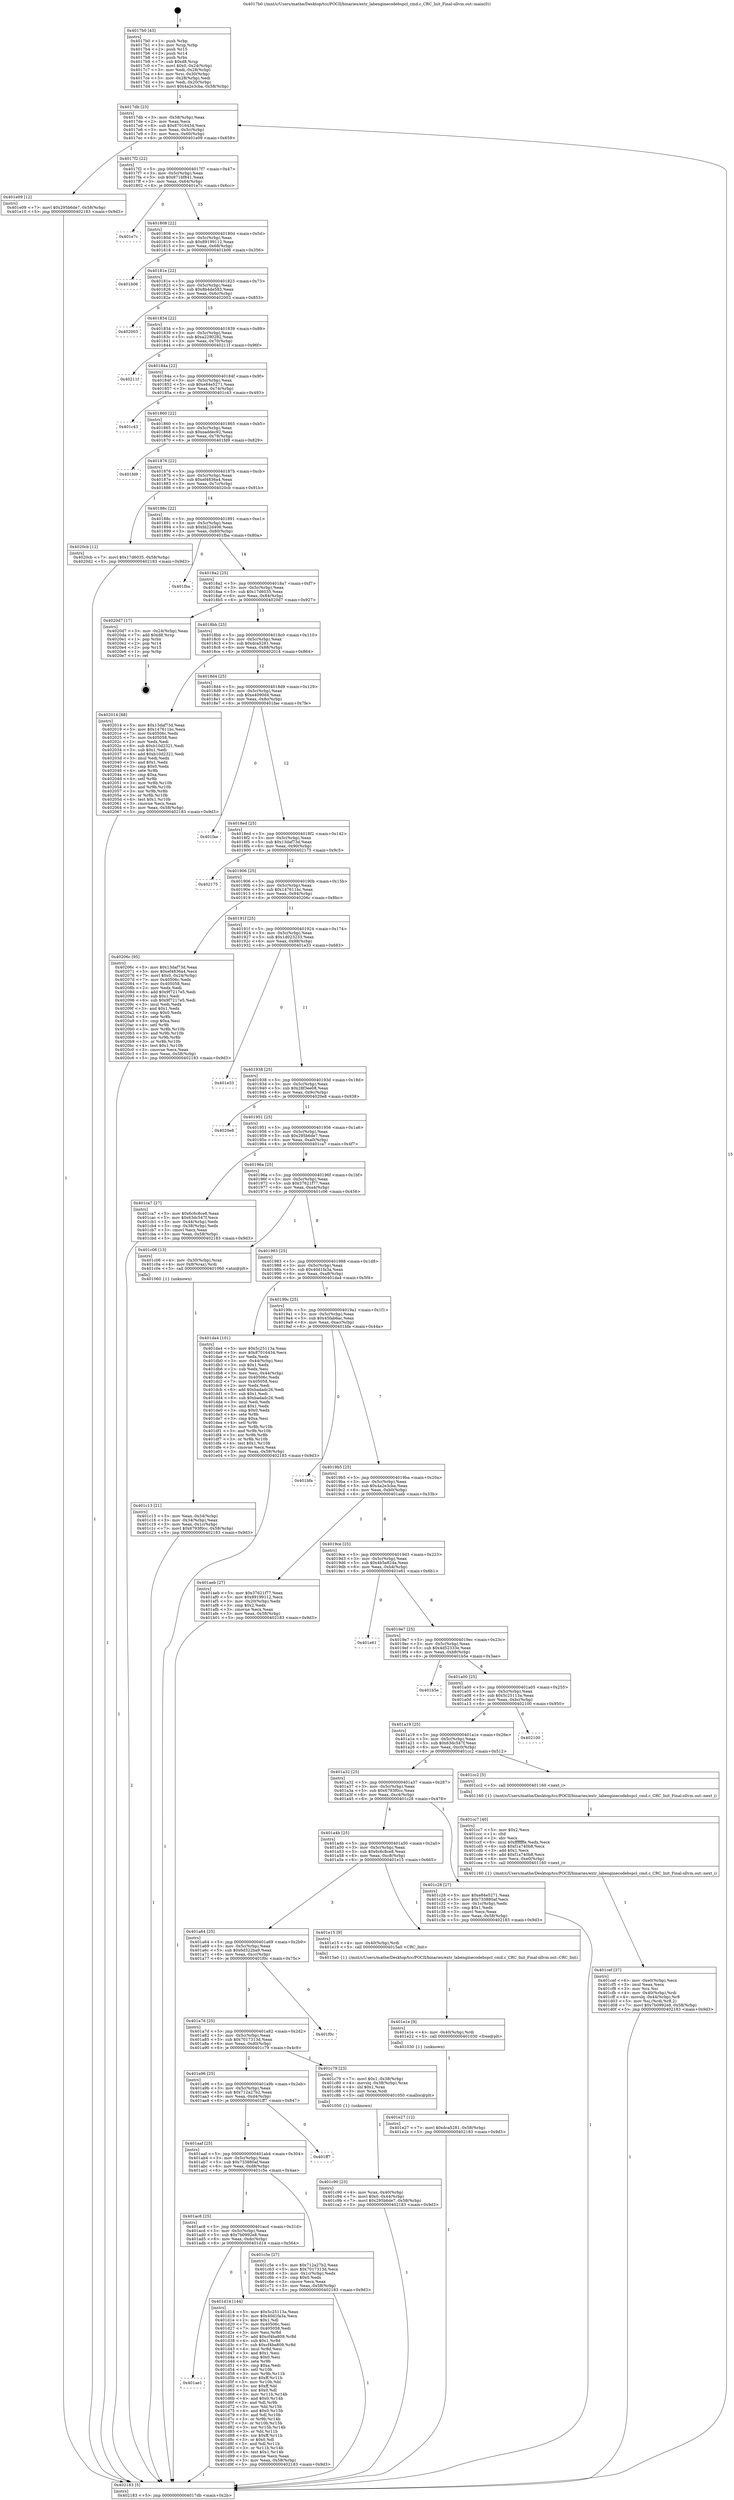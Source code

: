 digraph "0x4017b0" {
  label = "0x4017b0 (/mnt/c/Users/mathe/Desktop/tcc/POCII/binaries/extr_labenginecodebspcl_cmd.c_CRC_Init_Final-ollvm.out::main(0))"
  labelloc = "t"
  node[shape=record]

  Entry [label="",width=0.3,height=0.3,shape=circle,fillcolor=black,style=filled]
  "0x4017db" [label="{
     0x4017db [23]\l
     | [instrs]\l
     &nbsp;&nbsp;0x4017db \<+3\>: mov -0x58(%rbp),%eax\l
     &nbsp;&nbsp;0x4017de \<+2\>: mov %eax,%ecx\l
     &nbsp;&nbsp;0x4017e0 \<+6\>: sub $0x87016434,%ecx\l
     &nbsp;&nbsp;0x4017e6 \<+3\>: mov %eax,-0x5c(%rbp)\l
     &nbsp;&nbsp;0x4017e9 \<+3\>: mov %ecx,-0x60(%rbp)\l
     &nbsp;&nbsp;0x4017ec \<+6\>: je 0000000000401e09 \<main+0x659\>\l
  }"]
  "0x401e09" [label="{
     0x401e09 [12]\l
     | [instrs]\l
     &nbsp;&nbsp;0x401e09 \<+7\>: movl $0x295b6de7,-0x58(%rbp)\l
     &nbsp;&nbsp;0x401e10 \<+5\>: jmp 0000000000402183 \<main+0x9d3\>\l
  }"]
  "0x4017f2" [label="{
     0x4017f2 [22]\l
     | [instrs]\l
     &nbsp;&nbsp;0x4017f2 \<+5\>: jmp 00000000004017f7 \<main+0x47\>\l
     &nbsp;&nbsp;0x4017f7 \<+3\>: mov -0x5c(%rbp),%eax\l
     &nbsp;&nbsp;0x4017fa \<+5\>: sub $0x871bf841,%eax\l
     &nbsp;&nbsp;0x4017ff \<+3\>: mov %eax,-0x64(%rbp)\l
     &nbsp;&nbsp;0x401802 \<+6\>: je 0000000000401e7c \<main+0x6cc\>\l
  }"]
  Exit [label="",width=0.3,height=0.3,shape=circle,fillcolor=black,style=filled,peripheries=2]
  "0x401e7c" [label="{
     0x401e7c\l
  }", style=dashed]
  "0x401808" [label="{
     0x401808 [22]\l
     | [instrs]\l
     &nbsp;&nbsp;0x401808 \<+5\>: jmp 000000000040180d \<main+0x5d\>\l
     &nbsp;&nbsp;0x40180d \<+3\>: mov -0x5c(%rbp),%eax\l
     &nbsp;&nbsp;0x401810 \<+5\>: sub $0x89199112,%eax\l
     &nbsp;&nbsp;0x401815 \<+3\>: mov %eax,-0x68(%rbp)\l
     &nbsp;&nbsp;0x401818 \<+6\>: je 0000000000401b06 \<main+0x356\>\l
  }"]
  "0x401e27" [label="{
     0x401e27 [12]\l
     | [instrs]\l
     &nbsp;&nbsp;0x401e27 \<+7\>: movl $0xdca5281,-0x58(%rbp)\l
     &nbsp;&nbsp;0x401e2e \<+5\>: jmp 0000000000402183 \<main+0x9d3\>\l
  }"]
  "0x401b06" [label="{
     0x401b06\l
  }", style=dashed]
  "0x40181e" [label="{
     0x40181e [22]\l
     | [instrs]\l
     &nbsp;&nbsp;0x40181e \<+5\>: jmp 0000000000401823 \<main+0x73\>\l
     &nbsp;&nbsp;0x401823 \<+3\>: mov -0x5c(%rbp),%eax\l
     &nbsp;&nbsp;0x401826 \<+5\>: sub $0x8b4de583,%eax\l
     &nbsp;&nbsp;0x40182b \<+3\>: mov %eax,-0x6c(%rbp)\l
     &nbsp;&nbsp;0x40182e \<+6\>: je 0000000000402003 \<main+0x853\>\l
  }"]
  "0x401e1e" [label="{
     0x401e1e [9]\l
     | [instrs]\l
     &nbsp;&nbsp;0x401e1e \<+4\>: mov -0x40(%rbp),%rdi\l
     &nbsp;&nbsp;0x401e22 \<+5\>: call 0000000000401030 \<free@plt\>\l
     | [calls]\l
     &nbsp;&nbsp;0x401030 \{1\} (unknown)\l
  }"]
  "0x402003" [label="{
     0x402003\l
  }", style=dashed]
  "0x401834" [label="{
     0x401834 [22]\l
     | [instrs]\l
     &nbsp;&nbsp;0x401834 \<+5\>: jmp 0000000000401839 \<main+0x89\>\l
     &nbsp;&nbsp;0x401839 \<+3\>: mov -0x5c(%rbp),%eax\l
     &nbsp;&nbsp;0x40183c \<+5\>: sub $0xa2290282,%eax\l
     &nbsp;&nbsp;0x401841 \<+3\>: mov %eax,-0x70(%rbp)\l
     &nbsp;&nbsp;0x401844 \<+6\>: je 000000000040211f \<main+0x96f\>\l
  }"]
  "0x401ae1" [label="{
     0x401ae1\l
  }", style=dashed]
  "0x40211f" [label="{
     0x40211f\l
  }", style=dashed]
  "0x40184a" [label="{
     0x40184a [22]\l
     | [instrs]\l
     &nbsp;&nbsp;0x40184a \<+5\>: jmp 000000000040184f \<main+0x9f\>\l
     &nbsp;&nbsp;0x40184f \<+3\>: mov -0x5c(%rbp),%eax\l
     &nbsp;&nbsp;0x401852 \<+5\>: sub $0xe84e5271,%eax\l
     &nbsp;&nbsp;0x401857 \<+3\>: mov %eax,-0x74(%rbp)\l
     &nbsp;&nbsp;0x40185a \<+6\>: je 0000000000401c43 \<main+0x493\>\l
  }"]
  "0x401d14" [label="{
     0x401d14 [144]\l
     | [instrs]\l
     &nbsp;&nbsp;0x401d14 \<+5\>: mov $0x5c25113a,%eax\l
     &nbsp;&nbsp;0x401d19 \<+5\>: mov $0x40d1fa3a,%ecx\l
     &nbsp;&nbsp;0x401d1e \<+2\>: mov $0x1,%dl\l
     &nbsp;&nbsp;0x401d20 \<+7\>: mov 0x40506c,%esi\l
     &nbsp;&nbsp;0x401d27 \<+7\>: mov 0x405058,%edi\l
     &nbsp;&nbsp;0x401d2e \<+3\>: mov %esi,%r8d\l
     &nbsp;&nbsp;0x401d31 \<+7\>: add $0xcf4ba809,%r8d\l
     &nbsp;&nbsp;0x401d38 \<+4\>: sub $0x1,%r8d\l
     &nbsp;&nbsp;0x401d3c \<+7\>: sub $0xcf4ba809,%r8d\l
     &nbsp;&nbsp;0x401d43 \<+4\>: imul %r8d,%esi\l
     &nbsp;&nbsp;0x401d47 \<+3\>: and $0x1,%esi\l
     &nbsp;&nbsp;0x401d4a \<+3\>: cmp $0x0,%esi\l
     &nbsp;&nbsp;0x401d4d \<+4\>: sete %r9b\l
     &nbsp;&nbsp;0x401d51 \<+3\>: cmp $0xa,%edi\l
     &nbsp;&nbsp;0x401d54 \<+4\>: setl %r10b\l
     &nbsp;&nbsp;0x401d58 \<+3\>: mov %r9b,%r11b\l
     &nbsp;&nbsp;0x401d5b \<+4\>: xor $0xff,%r11b\l
     &nbsp;&nbsp;0x401d5f \<+3\>: mov %r10b,%bl\l
     &nbsp;&nbsp;0x401d62 \<+3\>: xor $0xff,%bl\l
     &nbsp;&nbsp;0x401d65 \<+3\>: xor $0x0,%dl\l
     &nbsp;&nbsp;0x401d68 \<+3\>: mov %r11b,%r14b\l
     &nbsp;&nbsp;0x401d6b \<+4\>: and $0x0,%r14b\l
     &nbsp;&nbsp;0x401d6f \<+3\>: and %dl,%r9b\l
     &nbsp;&nbsp;0x401d72 \<+3\>: mov %bl,%r15b\l
     &nbsp;&nbsp;0x401d75 \<+4\>: and $0x0,%r15b\l
     &nbsp;&nbsp;0x401d79 \<+3\>: and %dl,%r10b\l
     &nbsp;&nbsp;0x401d7c \<+3\>: or %r9b,%r14b\l
     &nbsp;&nbsp;0x401d7f \<+3\>: or %r10b,%r15b\l
     &nbsp;&nbsp;0x401d82 \<+3\>: xor %r15b,%r14b\l
     &nbsp;&nbsp;0x401d85 \<+3\>: or %bl,%r11b\l
     &nbsp;&nbsp;0x401d88 \<+4\>: xor $0xff,%r11b\l
     &nbsp;&nbsp;0x401d8c \<+3\>: or $0x0,%dl\l
     &nbsp;&nbsp;0x401d8f \<+3\>: and %dl,%r11b\l
     &nbsp;&nbsp;0x401d92 \<+3\>: or %r11b,%r14b\l
     &nbsp;&nbsp;0x401d95 \<+4\>: test $0x1,%r14b\l
     &nbsp;&nbsp;0x401d99 \<+3\>: cmovne %ecx,%eax\l
     &nbsp;&nbsp;0x401d9c \<+3\>: mov %eax,-0x58(%rbp)\l
     &nbsp;&nbsp;0x401d9f \<+5\>: jmp 0000000000402183 \<main+0x9d3\>\l
  }"]
  "0x401c43" [label="{
     0x401c43\l
  }", style=dashed]
  "0x401860" [label="{
     0x401860 [22]\l
     | [instrs]\l
     &nbsp;&nbsp;0x401860 \<+5\>: jmp 0000000000401865 \<main+0xb5\>\l
     &nbsp;&nbsp;0x401865 \<+3\>: mov -0x5c(%rbp),%eax\l
     &nbsp;&nbsp;0x401868 \<+5\>: sub $0xeaddec92,%eax\l
     &nbsp;&nbsp;0x40186d \<+3\>: mov %eax,-0x78(%rbp)\l
     &nbsp;&nbsp;0x401870 \<+6\>: je 0000000000401fd9 \<main+0x829\>\l
  }"]
  "0x401cef" [label="{
     0x401cef [37]\l
     | [instrs]\l
     &nbsp;&nbsp;0x401cef \<+6\>: mov -0xe0(%rbp),%ecx\l
     &nbsp;&nbsp;0x401cf5 \<+3\>: imul %eax,%ecx\l
     &nbsp;&nbsp;0x401cf8 \<+3\>: mov %cx,%si\l
     &nbsp;&nbsp;0x401cfb \<+4\>: mov -0x40(%rbp),%rdi\l
     &nbsp;&nbsp;0x401cff \<+4\>: movslq -0x44(%rbp),%r8\l
     &nbsp;&nbsp;0x401d03 \<+5\>: mov %si,(%rdi,%r8,2)\l
     &nbsp;&nbsp;0x401d08 \<+7\>: movl $0x7b0992e8,-0x58(%rbp)\l
     &nbsp;&nbsp;0x401d0f \<+5\>: jmp 0000000000402183 \<main+0x9d3\>\l
  }"]
  "0x401fd9" [label="{
     0x401fd9\l
  }", style=dashed]
  "0x401876" [label="{
     0x401876 [22]\l
     | [instrs]\l
     &nbsp;&nbsp;0x401876 \<+5\>: jmp 000000000040187b \<main+0xcb\>\l
     &nbsp;&nbsp;0x40187b \<+3\>: mov -0x5c(%rbp),%eax\l
     &nbsp;&nbsp;0x40187e \<+5\>: sub $0xef4836a4,%eax\l
     &nbsp;&nbsp;0x401883 \<+3\>: mov %eax,-0x7c(%rbp)\l
     &nbsp;&nbsp;0x401886 \<+6\>: je 00000000004020cb \<main+0x91b\>\l
  }"]
  "0x401cc7" [label="{
     0x401cc7 [40]\l
     | [instrs]\l
     &nbsp;&nbsp;0x401cc7 \<+5\>: mov $0x2,%ecx\l
     &nbsp;&nbsp;0x401ccc \<+1\>: cltd\l
     &nbsp;&nbsp;0x401ccd \<+2\>: idiv %ecx\l
     &nbsp;&nbsp;0x401ccf \<+6\>: imul $0xfffffffe,%edx,%ecx\l
     &nbsp;&nbsp;0x401cd5 \<+6\>: sub $0xf1a740b8,%ecx\l
     &nbsp;&nbsp;0x401cdb \<+3\>: add $0x1,%ecx\l
     &nbsp;&nbsp;0x401cde \<+6\>: add $0xf1a740b8,%ecx\l
     &nbsp;&nbsp;0x401ce4 \<+6\>: mov %ecx,-0xe0(%rbp)\l
     &nbsp;&nbsp;0x401cea \<+5\>: call 0000000000401160 \<next_i\>\l
     | [calls]\l
     &nbsp;&nbsp;0x401160 \{1\} (/mnt/c/Users/mathe/Desktop/tcc/POCII/binaries/extr_labenginecodebspcl_cmd.c_CRC_Init_Final-ollvm.out::next_i)\l
  }"]
  "0x4020cb" [label="{
     0x4020cb [12]\l
     | [instrs]\l
     &nbsp;&nbsp;0x4020cb \<+7\>: movl $0x17d6035,-0x58(%rbp)\l
     &nbsp;&nbsp;0x4020d2 \<+5\>: jmp 0000000000402183 \<main+0x9d3\>\l
  }"]
  "0x40188c" [label="{
     0x40188c [22]\l
     | [instrs]\l
     &nbsp;&nbsp;0x40188c \<+5\>: jmp 0000000000401891 \<main+0xe1\>\l
     &nbsp;&nbsp;0x401891 \<+3\>: mov -0x5c(%rbp),%eax\l
     &nbsp;&nbsp;0x401894 \<+5\>: sub $0xfd22d406,%eax\l
     &nbsp;&nbsp;0x401899 \<+3\>: mov %eax,-0x80(%rbp)\l
     &nbsp;&nbsp;0x40189c \<+6\>: je 0000000000401fba \<main+0x80a\>\l
  }"]
  "0x401c90" [label="{
     0x401c90 [23]\l
     | [instrs]\l
     &nbsp;&nbsp;0x401c90 \<+4\>: mov %rax,-0x40(%rbp)\l
     &nbsp;&nbsp;0x401c94 \<+7\>: movl $0x0,-0x44(%rbp)\l
     &nbsp;&nbsp;0x401c9b \<+7\>: movl $0x295b6de7,-0x58(%rbp)\l
     &nbsp;&nbsp;0x401ca2 \<+5\>: jmp 0000000000402183 \<main+0x9d3\>\l
  }"]
  "0x401fba" [label="{
     0x401fba\l
  }", style=dashed]
  "0x4018a2" [label="{
     0x4018a2 [25]\l
     | [instrs]\l
     &nbsp;&nbsp;0x4018a2 \<+5\>: jmp 00000000004018a7 \<main+0xf7\>\l
     &nbsp;&nbsp;0x4018a7 \<+3\>: mov -0x5c(%rbp),%eax\l
     &nbsp;&nbsp;0x4018aa \<+5\>: sub $0x17d6035,%eax\l
     &nbsp;&nbsp;0x4018af \<+6\>: mov %eax,-0x84(%rbp)\l
     &nbsp;&nbsp;0x4018b5 \<+6\>: je 00000000004020d7 \<main+0x927\>\l
  }"]
  "0x401ac8" [label="{
     0x401ac8 [25]\l
     | [instrs]\l
     &nbsp;&nbsp;0x401ac8 \<+5\>: jmp 0000000000401acd \<main+0x31d\>\l
     &nbsp;&nbsp;0x401acd \<+3\>: mov -0x5c(%rbp),%eax\l
     &nbsp;&nbsp;0x401ad0 \<+5\>: sub $0x7b0992e8,%eax\l
     &nbsp;&nbsp;0x401ad5 \<+6\>: mov %eax,-0xdc(%rbp)\l
     &nbsp;&nbsp;0x401adb \<+6\>: je 0000000000401d14 \<main+0x564\>\l
  }"]
  "0x4020d7" [label="{
     0x4020d7 [17]\l
     | [instrs]\l
     &nbsp;&nbsp;0x4020d7 \<+3\>: mov -0x24(%rbp),%eax\l
     &nbsp;&nbsp;0x4020da \<+7\>: add $0xd8,%rsp\l
     &nbsp;&nbsp;0x4020e1 \<+1\>: pop %rbx\l
     &nbsp;&nbsp;0x4020e2 \<+2\>: pop %r14\l
     &nbsp;&nbsp;0x4020e4 \<+2\>: pop %r15\l
     &nbsp;&nbsp;0x4020e6 \<+1\>: pop %rbp\l
     &nbsp;&nbsp;0x4020e7 \<+1\>: ret\l
  }"]
  "0x4018bb" [label="{
     0x4018bb [25]\l
     | [instrs]\l
     &nbsp;&nbsp;0x4018bb \<+5\>: jmp 00000000004018c0 \<main+0x110\>\l
     &nbsp;&nbsp;0x4018c0 \<+3\>: mov -0x5c(%rbp),%eax\l
     &nbsp;&nbsp;0x4018c3 \<+5\>: sub $0xdca5281,%eax\l
     &nbsp;&nbsp;0x4018c8 \<+6\>: mov %eax,-0x88(%rbp)\l
     &nbsp;&nbsp;0x4018ce \<+6\>: je 0000000000402014 \<main+0x864\>\l
  }"]
  "0x401c5e" [label="{
     0x401c5e [27]\l
     | [instrs]\l
     &nbsp;&nbsp;0x401c5e \<+5\>: mov $0x712a27b2,%eax\l
     &nbsp;&nbsp;0x401c63 \<+5\>: mov $0x7017313d,%ecx\l
     &nbsp;&nbsp;0x401c68 \<+3\>: mov -0x1c(%rbp),%edx\l
     &nbsp;&nbsp;0x401c6b \<+3\>: cmp $0x0,%edx\l
     &nbsp;&nbsp;0x401c6e \<+3\>: cmove %ecx,%eax\l
     &nbsp;&nbsp;0x401c71 \<+3\>: mov %eax,-0x58(%rbp)\l
     &nbsp;&nbsp;0x401c74 \<+5\>: jmp 0000000000402183 \<main+0x9d3\>\l
  }"]
  "0x402014" [label="{
     0x402014 [88]\l
     | [instrs]\l
     &nbsp;&nbsp;0x402014 \<+5\>: mov $0x13daf73d,%eax\l
     &nbsp;&nbsp;0x402019 \<+5\>: mov $0x147611bc,%ecx\l
     &nbsp;&nbsp;0x40201e \<+7\>: mov 0x40506c,%edx\l
     &nbsp;&nbsp;0x402025 \<+7\>: mov 0x405058,%esi\l
     &nbsp;&nbsp;0x40202c \<+2\>: mov %edx,%edi\l
     &nbsp;&nbsp;0x40202e \<+6\>: sub $0xb10d2321,%edi\l
     &nbsp;&nbsp;0x402034 \<+3\>: sub $0x1,%edi\l
     &nbsp;&nbsp;0x402037 \<+6\>: add $0xb10d2321,%edi\l
     &nbsp;&nbsp;0x40203d \<+3\>: imul %edi,%edx\l
     &nbsp;&nbsp;0x402040 \<+3\>: and $0x1,%edx\l
     &nbsp;&nbsp;0x402043 \<+3\>: cmp $0x0,%edx\l
     &nbsp;&nbsp;0x402046 \<+4\>: sete %r8b\l
     &nbsp;&nbsp;0x40204a \<+3\>: cmp $0xa,%esi\l
     &nbsp;&nbsp;0x40204d \<+4\>: setl %r9b\l
     &nbsp;&nbsp;0x402051 \<+3\>: mov %r8b,%r10b\l
     &nbsp;&nbsp;0x402054 \<+3\>: and %r9b,%r10b\l
     &nbsp;&nbsp;0x402057 \<+3\>: xor %r9b,%r8b\l
     &nbsp;&nbsp;0x40205a \<+3\>: or %r8b,%r10b\l
     &nbsp;&nbsp;0x40205d \<+4\>: test $0x1,%r10b\l
     &nbsp;&nbsp;0x402061 \<+3\>: cmovne %ecx,%eax\l
     &nbsp;&nbsp;0x402064 \<+3\>: mov %eax,-0x58(%rbp)\l
     &nbsp;&nbsp;0x402067 \<+5\>: jmp 0000000000402183 \<main+0x9d3\>\l
  }"]
  "0x4018d4" [label="{
     0x4018d4 [25]\l
     | [instrs]\l
     &nbsp;&nbsp;0x4018d4 \<+5\>: jmp 00000000004018d9 \<main+0x129\>\l
     &nbsp;&nbsp;0x4018d9 \<+3\>: mov -0x5c(%rbp),%eax\l
     &nbsp;&nbsp;0x4018dc \<+5\>: sub $0xe4090d4,%eax\l
     &nbsp;&nbsp;0x4018e1 \<+6\>: mov %eax,-0x8c(%rbp)\l
     &nbsp;&nbsp;0x4018e7 \<+6\>: je 0000000000401fae \<main+0x7fe\>\l
  }"]
  "0x401aaf" [label="{
     0x401aaf [25]\l
     | [instrs]\l
     &nbsp;&nbsp;0x401aaf \<+5\>: jmp 0000000000401ab4 \<main+0x304\>\l
     &nbsp;&nbsp;0x401ab4 \<+3\>: mov -0x5c(%rbp),%eax\l
     &nbsp;&nbsp;0x401ab7 \<+5\>: sub $0x733880af,%eax\l
     &nbsp;&nbsp;0x401abc \<+6\>: mov %eax,-0xd8(%rbp)\l
     &nbsp;&nbsp;0x401ac2 \<+6\>: je 0000000000401c5e \<main+0x4ae\>\l
  }"]
  "0x401fae" [label="{
     0x401fae\l
  }", style=dashed]
  "0x4018ed" [label="{
     0x4018ed [25]\l
     | [instrs]\l
     &nbsp;&nbsp;0x4018ed \<+5\>: jmp 00000000004018f2 \<main+0x142\>\l
     &nbsp;&nbsp;0x4018f2 \<+3\>: mov -0x5c(%rbp),%eax\l
     &nbsp;&nbsp;0x4018f5 \<+5\>: sub $0x13daf73d,%eax\l
     &nbsp;&nbsp;0x4018fa \<+6\>: mov %eax,-0x90(%rbp)\l
     &nbsp;&nbsp;0x401900 \<+6\>: je 0000000000402175 \<main+0x9c5\>\l
  }"]
  "0x401ff7" [label="{
     0x401ff7\l
  }", style=dashed]
  "0x402175" [label="{
     0x402175\l
  }", style=dashed]
  "0x401906" [label="{
     0x401906 [25]\l
     | [instrs]\l
     &nbsp;&nbsp;0x401906 \<+5\>: jmp 000000000040190b \<main+0x15b\>\l
     &nbsp;&nbsp;0x40190b \<+3\>: mov -0x5c(%rbp),%eax\l
     &nbsp;&nbsp;0x40190e \<+5\>: sub $0x147611bc,%eax\l
     &nbsp;&nbsp;0x401913 \<+6\>: mov %eax,-0x94(%rbp)\l
     &nbsp;&nbsp;0x401919 \<+6\>: je 000000000040206c \<main+0x8bc\>\l
  }"]
  "0x401a96" [label="{
     0x401a96 [25]\l
     | [instrs]\l
     &nbsp;&nbsp;0x401a96 \<+5\>: jmp 0000000000401a9b \<main+0x2eb\>\l
     &nbsp;&nbsp;0x401a9b \<+3\>: mov -0x5c(%rbp),%eax\l
     &nbsp;&nbsp;0x401a9e \<+5\>: sub $0x712a27b2,%eax\l
     &nbsp;&nbsp;0x401aa3 \<+6\>: mov %eax,-0xd4(%rbp)\l
     &nbsp;&nbsp;0x401aa9 \<+6\>: je 0000000000401ff7 \<main+0x847\>\l
  }"]
  "0x40206c" [label="{
     0x40206c [95]\l
     | [instrs]\l
     &nbsp;&nbsp;0x40206c \<+5\>: mov $0x13daf73d,%eax\l
     &nbsp;&nbsp;0x402071 \<+5\>: mov $0xef4836a4,%ecx\l
     &nbsp;&nbsp;0x402076 \<+7\>: movl $0x0,-0x24(%rbp)\l
     &nbsp;&nbsp;0x40207d \<+7\>: mov 0x40506c,%edx\l
     &nbsp;&nbsp;0x402084 \<+7\>: mov 0x405058,%esi\l
     &nbsp;&nbsp;0x40208b \<+2\>: mov %edx,%edi\l
     &nbsp;&nbsp;0x40208d \<+6\>: add $0x9f7217e5,%edi\l
     &nbsp;&nbsp;0x402093 \<+3\>: sub $0x1,%edi\l
     &nbsp;&nbsp;0x402096 \<+6\>: sub $0x9f7217e5,%edi\l
     &nbsp;&nbsp;0x40209c \<+3\>: imul %edi,%edx\l
     &nbsp;&nbsp;0x40209f \<+3\>: and $0x1,%edx\l
     &nbsp;&nbsp;0x4020a2 \<+3\>: cmp $0x0,%edx\l
     &nbsp;&nbsp;0x4020a5 \<+4\>: sete %r8b\l
     &nbsp;&nbsp;0x4020a9 \<+3\>: cmp $0xa,%esi\l
     &nbsp;&nbsp;0x4020ac \<+4\>: setl %r9b\l
     &nbsp;&nbsp;0x4020b0 \<+3\>: mov %r8b,%r10b\l
     &nbsp;&nbsp;0x4020b3 \<+3\>: and %r9b,%r10b\l
     &nbsp;&nbsp;0x4020b6 \<+3\>: xor %r9b,%r8b\l
     &nbsp;&nbsp;0x4020b9 \<+3\>: or %r8b,%r10b\l
     &nbsp;&nbsp;0x4020bc \<+4\>: test $0x1,%r10b\l
     &nbsp;&nbsp;0x4020c0 \<+3\>: cmovne %ecx,%eax\l
     &nbsp;&nbsp;0x4020c3 \<+3\>: mov %eax,-0x58(%rbp)\l
     &nbsp;&nbsp;0x4020c6 \<+5\>: jmp 0000000000402183 \<main+0x9d3\>\l
  }"]
  "0x40191f" [label="{
     0x40191f [25]\l
     | [instrs]\l
     &nbsp;&nbsp;0x40191f \<+5\>: jmp 0000000000401924 \<main+0x174\>\l
     &nbsp;&nbsp;0x401924 \<+3\>: mov -0x5c(%rbp),%eax\l
     &nbsp;&nbsp;0x401927 \<+5\>: sub $0x1d023233,%eax\l
     &nbsp;&nbsp;0x40192c \<+6\>: mov %eax,-0x98(%rbp)\l
     &nbsp;&nbsp;0x401932 \<+6\>: je 0000000000401e33 \<main+0x683\>\l
  }"]
  "0x401c79" [label="{
     0x401c79 [23]\l
     | [instrs]\l
     &nbsp;&nbsp;0x401c79 \<+7\>: movl $0x1,-0x38(%rbp)\l
     &nbsp;&nbsp;0x401c80 \<+4\>: movslq -0x38(%rbp),%rax\l
     &nbsp;&nbsp;0x401c84 \<+4\>: shl $0x1,%rax\l
     &nbsp;&nbsp;0x401c88 \<+3\>: mov %rax,%rdi\l
     &nbsp;&nbsp;0x401c8b \<+5\>: call 0000000000401050 \<malloc@plt\>\l
     | [calls]\l
     &nbsp;&nbsp;0x401050 \{1\} (unknown)\l
  }"]
  "0x401e33" [label="{
     0x401e33\l
  }", style=dashed]
  "0x401938" [label="{
     0x401938 [25]\l
     | [instrs]\l
     &nbsp;&nbsp;0x401938 \<+5\>: jmp 000000000040193d \<main+0x18d\>\l
     &nbsp;&nbsp;0x40193d \<+3\>: mov -0x5c(%rbp),%eax\l
     &nbsp;&nbsp;0x401940 \<+5\>: sub $0x28f3ee08,%eax\l
     &nbsp;&nbsp;0x401945 \<+6\>: mov %eax,-0x9c(%rbp)\l
     &nbsp;&nbsp;0x40194b \<+6\>: je 00000000004020e8 \<main+0x938\>\l
  }"]
  "0x401a7d" [label="{
     0x401a7d [25]\l
     | [instrs]\l
     &nbsp;&nbsp;0x401a7d \<+5\>: jmp 0000000000401a82 \<main+0x2d2\>\l
     &nbsp;&nbsp;0x401a82 \<+3\>: mov -0x5c(%rbp),%eax\l
     &nbsp;&nbsp;0x401a85 \<+5\>: sub $0x7017313d,%eax\l
     &nbsp;&nbsp;0x401a8a \<+6\>: mov %eax,-0xd0(%rbp)\l
     &nbsp;&nbsp;0x401a90 \<+6\>: je 0000000000401c79 \<main+0x4c9\>\l
  }"]
  "0x4020e8" [label="{
     0x4020e8\l
  }", style=dashed]
  "0x401951" [label="{
     0x401951 [25]\l
     | [instrs]\l
     &nbsp;&nbsp;0x401951 \<+5\>: jmp 0000000000401956 \<main+0x1a6\>\l
     &nbsp;&nbsp;0x401956 \<+3\>: mov -0x5c(%rbp),%eax\l
     &nbsp;&nbsp;0x401959 \<+5\>: sub $0x295b6de7,%eax\l
     &nbsp;&nbsp;0x40195e \<+6\>: mov %eax,-0xa0(%rbp)\l
     &nbsp;&nbsp;0x401964 \<+6\>: je 0000000000401ca7 \<main+0x4f7\>\l
  }"]
  "0x401f0c" [label="{
     0x401f0c\l
  }", style=dashed]
  "0x401ca7" [label="{
     0x401ca7 [27]\l
     | [instrs]\l
     &nbsp;&nbsp;0x401ca7 \<+5\>: mov $0x6c6c8ce8,%eax\l
     &nbsp;&nbsp;0x401cac \<+5\>: mov $0x63dc547f,%ecx\l
     &nbsp;&nbsp;0x401cb1 \<+3\>: mov -0x44(%rbp),%edx\l
     &nbsp;&nbsp;0x401cb4 \<+3\>: cmp -0x38(%rbp),%edx\l
     &nbsp;&nbsp;0x401cb7 \<+3\>: cmovl %ecx,%eax\l
     &nbsp;&nbsp;0x401cba \<+3\>: mov %eax,-0x58(%rbp)\l
     &nbsp;&nbsp;0x401cbd \<+5\>: jmp 0000000000402183 \<main+0x9d3\>\l
  }"]
  "0x40196a" [label="{
     0x40196a [25]\l
     | [instrs]\l
     &nbsp;&nbsp;0x40196a \<+5\>: jmp 000000000040196f \<main+0x1bf\>\l
     &nbsp;&nbsp;0x40196f \<+3\>: mov -0x5c(%rbp),%eax\l
     &nbsp;&nbsp;0x401972 \<+5\>: sub $0x37621f77,%eax\l
     &nbsp;&nbsp;0x401977 \<+6\>: mov %eax,-0xa4(%rbp)\l
     &nbsp;&nbsp;0x40197d \<+6\>: je 0000000000401c06 \<main+0x456\>\l
  }"]
  "0x401a64" [label="{
     0x401a64 [25]\l
     | [instrs]\l
     &nbsp;&nbsp;0x401a64 \<+5\>: jmp 0000000000401a69 \<main+0x2b9\>\l
     &nbsp;&nbsp;0x401a69 \<+3\>: mov -0x5c(%rbp),%eax\l
     &nbsp;&nbsp;0x401a6c \<+5\>: sub $0x6d322ba9,%eax\l
     &nbsp;&nbsp;0x401a71 \<+6\>: mov %eax,-0xcc(%rbp)\l
     &nbsp;&nbsp;0x401a77 \<+6\>: je 0000000000401f0c \<main+0x75c\>\l
  }"]
  "0x401c06" [label="{
     0x401c06 [13]\l
     | [instrs]\l
     &nbsp;&nbsp;0x401c06 \<+4\>: mov -0x30(%rbp),%rax\l
     &nbsp;&nbsp;0x401c0a \<+4\>: mov 0x8(%rax),%rdi\l
     &nbsp;&nbsp;0x401c0e \<+5\>: call 0000000000401060 \<atoi@plt\>\l
     | [calls]\l
     &nbsp;&nbsp;0x401060 \{1\} (unknown)\l
  }"]
  "0x401983" [label="{
     0x401983 [25]\l
     | [instrs]\l
     &nbsp;&nbsp;0x401983 \<+5\>: jmp 0000000000401988 \<main+0x1d8\>\l
     &nbsp;&nbsp;0x401988 \<+3\>: mov -0x5c(%rbp),%eax\l
     &nbsp;&nbsp;0x40198b \<+5\>: sub $0x40d1fa3a,%eax\l
     &nbsp;&nbsp;0x401990 \<+6\>: mov %eax,-0xa8(%rbp)\l
     &nbsp;&nbsp;0x401996 \<+6\>: je 0000000000401da4 \<main+0x5f4\>\l
  }"]
  "0x401e15" [label="{
     0x401e15 [9]\l
     | [instrs]\l
     &nbsp;&nbsp;0x401e15 \<+4\>: mov -0x40(%rbp),%rdi\l
     &nbsp;&nbsp;0x401e19 \<+5\>: call 00000000004015a0 \<CRC_Init\>\l
     | [calls]\l
     &nbsp;&nbsp;0x4015a0 \{1\} (/mnt/c/Users/mathe/Desktop/tcc/POCII/binaries/extr_labenginecodebspcl_cmd.c_CRC_Init_Final-ollvm.out::CRC_Init)\l
  }"]
  "0x401da4" [label="{
     0x401da4 [101]\l
     | [instrs]\l
     &nbsp;&nbsp;0x401da4 \<+5\>: mov $0x5c25113a,%eax\l
     &nbsp;&nbsp;0x401da9 \<+5\>: mov $0x87016434,%ecx\l
     &nbsp;&nbsp;0x401dae \<+2\>: xor %edx,%edx\l
     &nbsp;&nbsp;0x401db0 \<+3\>: mov -0x44(%rbp),%esi\l
     &nbsp;&nbsp;0x401db3 \<+3\>: sub $0x1,%edx\l
     &nbsp;&nbsp;0x401db6 \<+2\>: sub %edx,%esi\l
     &nbsp;&nbsp;0x401db8 \<+3\>: mov %esi,-0x44(%rbp)\l
     &nbsp;&nbsp;0x401dbb \<+7\>: mov 0x40506c,%edx\l
     &nbsp;&nbsp;0x401dc2 \<+7\>: mov 0x405058,%esi\l
     &nbsp;&nbsp;0x401dc9 \<+2\>: mov %edx,%edi\l
     &nbsp;&nbsp;0x401dcb \<+6\>: add $0xbadadc26,%edi\l
     &nbsp;&nbsp;0x401dd1 \<+3\>: sub $0x1,%edi\l
     &nbsp;&nbsp;0x401dd4 \<+6\>: sub $0xbadadc26,%edi\l
     &nbsp;&nbsp;0x401dda \<+3\>: imul %edi,%edx\l
     &nbsp;&nbsp;0x401ddd \<+3\>: and $0x1,%edx\l
     &nbsp;&nbsp;0x401de0 \<+3\>: cmp $0x0,%edx\l
     &nbsp;&nbsp;0x401de3 \<+4\>: sete %r8b\l
     &nbsp;&nbsp;0x401de7 \<+3\>: cmp $0xa,%esi\l
     &nbsp;&nbsp;0x401dea \<+4\>: setl %r9b\l
     &nbsp;&nbsp;0x401dee \<+3\>: mov %r8b,%r10b\l
     &nbsp;&nbsp;0x401df1 \<+3\>: and %r9b,%r10b\l
     &nbsp;&nbsp;0x401df4 \<+3\>: xor %r9b,%r8b\l
     &nbsp;&nbsp;0x401df7 \<+3\>: or %r8b,%r10b\l
     &nbsp;&nbsp;0x401dfa \<+4\>: test $0x1,%r10b\l
     &nbsp;&nbsp;0x401dfe \<+3\>: cmovne %ecx,%eax\l
     &nbsp;&nbsp;0x401e01 \<+3\>: mov %eax,-0x58(%rbp)\l
     &nbsp;&nbsp;0x401e04 \<+5\>: jmp 0000000000402183 \<main+0x9d3\>\l
  }"]
  "0x40199c" [label="{
     0x40199c [25]\l
     | [instrs]\l
     &nbsp;&nbsp;0x40199c \<+5\>: jmp 00000000004019a1 \<main+0x1f1\>\l
     &nbsp;&nbsp;0x4019a1 \<+3\>: mov -0x5c(%rbp),%eax\l
     &nbsp;&nbsp;0x4019a4 \<+5\>: sub $0x45fab6ac,%eax\l
     &nbsp;&nbsp;0x4019a9 \<+6\>: mov %eax,-0xac(%rbp)\l
     &nbsp;&nbsp;0x4019af \<+6\>: je 0000000000401bfa \<main+0x44a\>\l
  }"]
  "0x401a4b" [label="{
     0x401a4b [25]\l
     | [instrs]\l
     &nbsp;&nbsp;0x401a4b \<+5\>: jmp 0000000000401a50 \<main+0x2a0\>\l
     &nbsp;&nbsp;0x401a50 \<+3\>: mov -0x5c(%rbp),%eax\l
     &nbsp;&nbsp;0x401a53 \<+5\>: sub $0x6c6c8ce8,%eax\l
     &nbsp;&nbsp;0x401a58 \<+6\>: mov %eax,-0xc8(%rbp)\l
     &nbsp;&nbsp;0x401a5e \<+6\>: je 0000000000401e15 \<main+0x665\>\l
  }"]
  "0x401bfa" [label="{
     0x401bfa\l
  }", style=dashed]
  "0x4019b5" [label="{
     0x4019b5 [25]\l
     | [instrs]\l
     &nbsp;&nbsp;0x4019b5 \<+5\>: jmp 00000000004019ba \<main+0x20a\>\l
     &nbsp;&nbsp;0x4019ba \<+3\>: mov -0x5c(%rbp),%eax\l
     &nbsp;&nbsp;0x4019bd \<+5\>: sub $0x4a2e3cba,%eax\l
     &nbsp;&nbsp;0x4019c2 \<+6\>: mov %eax,-0xb0(%rbp)\l
     &nbsp;&nbsp;0x4019c8 \<+6\>: je 0000000000401aeb \<main+0x33b\>\l
  }"]
  "0x401c28" [label="{
     0x401c28 [27]\l
     | [instrs]\l
     &nbsp;&nbsp;0x401c28 \<+5\>: mov $0xe84e5271,%eax\l
     &nbsp;&nbsp;0x401c2d \<+5\>: mov $0x733880af,%ecx\l
     &nbsp;&nbsp;0x401c32 \<+3\>: mov -0x1c(%rbp),%edx\l
     &nbsp;&nbsp;0x401c35 \<+3\>: cmp $0x1,%edx\l
     &nbsp;&nbsp;0x401c38 \<+3\>: cmovl %ecx,%eax\l
     &nbsp;&nbsp;0x401c3b \<+3\>: mov %eax,-0x58(%rbp)\l
     &nbsp;&nbsp;0x401c3e \<+5\>: jmp 0000000000402183 \<main+0x9d3\>\l
  }"]
  "0x401aeb" [label="{
     0x401aeb [27]\l
     | [instrs]\l
     &nbsp;&nbsp;0x401aeb \<+5\>: mov $0x37621f77,%eax\l
     &nbsp;&nbsp;0x401af0 \<+5\>: mov $0x89199112,%ecx\l
     &nbsp;&nbsp;0x401af5 \<+3\>: mov -0x20(%rbp),%edx\l
     &nbsp;&nbsp;0x401af8 \<+3\>: cmp $0x2,%edx\l
     &nbsp;&nbsp;0x401afb \<+3\>: cmovne %ecx,%eax\l
     &nbsp;&nbsp;0x401afe \<+3\>: mov %eax,-0x58(%rbp)\l
     &nbsp;&nbsp;0x401b01 \<+5\>: jmp 0000000000402183 \<main+0x9d3\>\l
  }"]
  "0x4019ce" [label="{
     0x4019ce [25]\l
     | [instrs]\l
     &nbsp;&nbsp;0x4019ce \<+5\>: jmp 00000000004019d3 \<main+0x223\>\l
     &nbsp;&nbsp;0x4019d3 \<+3\>: mov -0x5c(%rbp),%eax\l
     &nbsp;&nbsp;0x4019d6 \<+5\>: sub $0x4b5e824a,%eax\l
     &nbsp;&nbsp;0x4019db \<+6\>: mov %eax,-0xb4(%rbp)\l
     &nbsp;&nbsp;0x4019e1 \<+6\>: je 0000000000401e61 \<main+0x6b1\>\l
  }"]
  "0x402183" [label="{
     0x402183 [5]\l
     | [instrs]\l
     &nbsp;&nbsp;0x402183 \<+5\>: jmp 00000000004017db \<main+0x2b\>\l
  }"]
  "0x4017b0" [label="{
     0x4017b0 [43]\l
     | [instrs]\l
     &nbsp;&nbsp;0x4017b0 \<+1\>: push %rbp\l
     &nbsp;&nbsp;0x4017b1 \<+3\>: mov %rsp,%rbp\l
     &nbsp;&nbsp;0x4017b4 \<+2\>: push %r15\l
     &nbsp;&nbsp;0x4017b6 \<+2\>: push %r14\l
     &nbsp;&nbsp;0x4017b8 \<+1\>: push %rbx\l
     &nbsp;&nbsp;0x4017b9 \<+7\>: sub $0xd8,%rsp\l
     &nbsp;&nbsp;0x4017c0 \<+7\>: movl $0x0,-0x24(%rbp)\l
     &nbsp;&nbsp;0x4017c7 \<+3\>: mov %edi,-0x28(%rbp)\l
     &nbsp;&nbsp;0x4017ca \<+4\>: mov %rsi,-0x30(%rbp)\l
     &nbsp;&nbsp;0x4017ce \<+3\>: mov -0x28(%rbp),%edi\l
     &nbsp;&nbsp;0x4017d1 \<+3\>: mov %edi,-0x20(%rbp)\l
     &nbsp;&nbsp;0x4017d4 \<+7\>: movl $0x4a2e3cba,-0x58(%rbp)\l
  }"]
  "0x401c13" [label="{
     0x401c13 [21]\l
     | [instrs]\l
     &nbsp;&nbsp;0x401c13 \<+3\>: mov %eax,-0x34(%rbp)\l
     &nbsp;&nbsp;0x401c16 \<+3\>: mov -0x34(%rbp),%eax\l
     &nbsp;&nbsp;0x401c19 \<+3\>: mov %eax,-0x1c(%rbp)\l
     &nbsp;&nbsp;0x401c1c \<+7\>: movl $0x6793f0cc,-0x58(%rbp)\l
     &nbsp;&nbsp;0x401c23 \<+5\>: jmp 0000000000402183 \<main+0x9d3\>\l
  }"]
  "0x401a32" [label="{
     0x401a32 [25]\l
     | [instrs]\l
     &nbsp;&nbsp;0x401a32 \<+5\>: jmp 0000000000401a37 \<main+0x287\>\l
     &nbsp;&nbsp;0x401a37 \<+3\>: mov -0x5c(%rbp),%eax\l
     &nbsp;&nbsp;0x401a3a \<+5\>: sub $0x6793f0cc,%eax\l
     &nbsp;&nbsp;0x401a3f \<+6\>: mov %eax,-0xc4(%rbp)\l
     &nbsp;&nbsp;0x401a45 \<+6\>: je 0000000000401c28 \<main+0x478\>\l
  }"]
  "0x401e61" [label="{
     0x401e61\l
  }", style=dashed]
  "0x4019e7" [label="{
     0x4019e7 [25]\l
     | [instrs]\l
     &nbsp;&nbsp;0x4019e7 \<+5\>: jmp 00000000004019ec \<main+0x23c\>\l
     &nbsp;&nbsp;0x4019ec \<+3\>: mov -0x5c(%rbp),%eax\l
     &nbsp;&nbsp;0x4019ef \<+5\>: sub $0x4d52333e,%eax\l
     &nbsp;&nbsp;0x4019f4 \<+6\>: mov %eax,-0xb8(%rbp)\l
     &nbsp;&nbsp;0x4019fa \<+6\>: je 0000000000401b5e \<main+0x3ae\>\l
  }"]
  "0x401cc2" [label="{
     0x401cc2 [5]\l
     | [instrs]\l
     &nbsp;&nbsp;0x401cc2 \<+5\>: call 0000000000401160 \<next_i\>\l
     | [calls]\l
     &nbsp;&nbsp;0x401160 \{1\} (/mnt/c/Users/mathe/Desktop/tcc/POCII/binaries/extr_labenginecodebspcl_cmd.c_CRC_Init_Final-ollvm.out::next_i)\l
  }"]
  "0x401b5e" [label="{
     0x401b5e\l
  }", style=dashed]
  "0x401a00" [label="{
     0x401a00 [25]\l
     | [instrs]\l
     &nbsp;&nbsp;0x401a00 \<+5\>: jmp 0000000000401a05 \<main+0x255\>\l
     &nbsp;&nbsp;0x401a05 \<+3\>: mov -0x5c(%rbp),%eax\l
     &nbsp;&nbsp;0x401a08 \<+5\>: sub $0x5c25113a,%eax\l
     &nbsp;&nbsp;0x401a0d \<+6\>: mov %eax,-0xbc(%rbp)\l
     &nbsp;&nbsp;0x401a13 \<+6\>: je 0000000000402100 \<main+0x950\>\l
  }"]
  "0x401a19" [label="{
     0x401a19 [25]\l
     | [instrs]\l
     &nbsp;&nbsp;0x401a19 \<+5\>: jmp 0000000000401a1e \<main+0x26e\>\l
     &nbsp;&nbsp;0x401a1e \<+3\>: mov -0x5c(%rbp),%eax\l
     &nbsp;&nbsp;0x401a21 \<+5\>: sub $0x63dc547f,%eax\l
     &nbsp;&nbsp;0x401a26 \<+6\>: mov %eax,-0xc0(%rbp)\l
     &nbsp;&nbsp;0x401a2c \<+6\>: je 0000000000401cc2 \<main+0x512\>\l
  }"]
  "0x402100" [label="{
     0x402100\l
  }", style=dashed]
  Entry -> "0x4017b0" [label=" 1"]
  "0x4017db" -> "0x401e09" [label=" 1"]
  "0x4017db" -> "0x4017f2" [label=" 15"]
  "0x4020d7" -> Exit [label=" 1"]
  "0x4017f2" -> "0x401e7c" [label=" 0"]
  "0x4017f2" -> "0x401808" [label=" 15"]
  "0x4020cb" -> "0x402183" [label=" 1"]
  "0x401808" -> "0x401b06" [label=" 0"]
  "0x401808" -> "0x40181e" [label=" 15"]
  "0x40206c" -> "0x402183" [label=" 1"]
  "0x40181e" -> "0x402003" [label=" 0"]
  "0x40181e" -> "0x401834" [label=" 15"]
  "0x402014" -> "0x402183" [label=" 1"]
  "0x401834" -> "0x40211f" [label=" 0"]
  "0x401834" -> "0x40184a" [label=" 15"]
  "0x401e27" -> "0x402183" [label=" 1"]
  "0x40184a" -> "0x401c43" [label=" 0"]
  "0x40184a" -> "0x401860" [label=" 15"]
  "0x401e1e" -> "0x401e27" [label=" 1"]
  "0x401860" -> "0x401fd9" [label=" 0"]
  "0x401860" -> "0x401876" [label=" 15"]
  "0x401e09" -> "0x402183" [label=" 1"]
  "0x401876" -> "0x4020cb" [label=" 1"]
  "0x401876" -> "0x40188c" [label=" 14"]
  "0x401da4" -> "0x402183" [label=" 1"]
  "0x40188c" -> "0x401fba" [label=" 0"]
  "0x40188c" -> "0x4018a2" [label=" 14"]
  "0x401d14" -> "0x402183" [label=" 1"]
  "0x4018a2" -> "0x4020d7" [label=" 1"]
  "0x4018a2" -> "0x4018bb" [label=" 13"]
  "0x401ac8" -> "0x401ae1" [label=" 0"]
  "0x4018bb" -> "0x402014" [label=" 1"]
  "0x4018bb" -> "0x4018d4" [label=" 12"]
  "0x401ac8" -> "0x401d14" [label=" 1"]
  "0x4018d4" -> "0x401fae" [label=" 0"]
  "0x4018d4" -> "0x4018ed" [label=" 12"]
  "0x401cef" -> "0x402183" [label=" 1"]
  "0x4018ed" -> "0x402175" [label=" 0"]
  "0x4018ed" -> "0x401906" [label=" 12"]
  "0x401cc7" -> "0x401cef" [label=" 1"]
  "0x401906" -> "0x40206c" [label=" 1"]
  "0x401906" -> "0x40191f" [label=" 11"]
  "0x401ca7" -> "0x402183" [label=" 2"]
  "0x40191f" -> "0x401e33" [label=" 0"]
  "0x40191f" -> "0x401938" [label=" 11"]
  "0x401c90" -> "0x402183" [label=" 1"]
  "0x401938" -> "0x4020e8" [label=" 0"]
  "0x401938" -> "0x401951" [label=" 11"]
  "0x401c5e" -> "0x402183" [label=" 1"]
  "0x401951" -> "0x401ca7" [label=" 2"]
  "0x401951" -> "0x40196a" [label=" 9"]
  "0x401aaf" -> "0x401ac8" [label=" 1"]
  "0x40196a" -> "0x401c06" [label=" 1"]
  "0x40196a" -> "0x401983" [label=" 8"]
  "0x401e15" -> "0x401e1e" [label=" 1"]
  "0x401983" -> "0x401da4" [label=" 1"]
  "0x401983" -> "0x40199c" [label=" 7"]
  "0x401a96" -> "0x401aaf" [label=" 2"]
  "0x40199c" -> "0x401bfa" [label=" 0"]
  "0x40199c" -> "0x4019b5" [label=" 7"]
  "0x401cc2" -> "0x401cc7" [label=" 1"]
  "0x4019b5" -> "0x401aeb" [label=" 1"]
  "0x4019b5" -> "0x4019ce" [label=" 6"]
  "0x401aeb" -> "0x402183" [label=" 1"]
  "0x4017b0" -> "0x4017db" [label=" 1"]
  "0x402183" -> "0x4017db" [label=" 15"]
  "0x401c06" -> "0x401c13" [label=" 1"]
  "0x401c13" -> "0x402183" [label=" 1"]
  "0x401a7d" -> "0x401a96" [label=" 2"]
  "0x4019ce" -> "0x401e61" [label=" 0"]
  "0x4019ce" -> "0x4019e7" [label=" 6"]
  "0x401c79" -> "0x401c90" [label=" 1"]
  "0x4019e7" -> "0x401b5e" [label=" 0"]
  "0x4019e7" -> "0x401a00" [label=" 6"]
  "0x401a64" -> "0x401a7d" [label=" 3"]
  "0x401a00" -> "0x402100" [label=" 0"]
  "0x401a00" -> "0x401a19" [label=" 6"]
  "0x401a64" -> "0x401f0c" [label=" 0"]
  "0x401a19" -> "0x401cc2" [label=" 1"]
  "0x401a19" -> "0x401a32" [label=" 5"]
  "0x401a7d" -> "0x401c79" [label=" 1"]
  "0x401a32" -> "0x401c28" [label=" 1"]
  "0x401a32" -> "0x401a4b" [label=" 4"]
  "0x401c28" -> "0x402183" [label=" 1"]
  "0x401a96" -> "0x401ff7" [label=" 0"]
  "0x401a4b" -> "0x401e15" [label=" 1"]
  "0x401a4b" -> "0x401a64" [label=" 3"]
  "0x401aaf" -> "0x401c5e" [label=" 1"]
}
